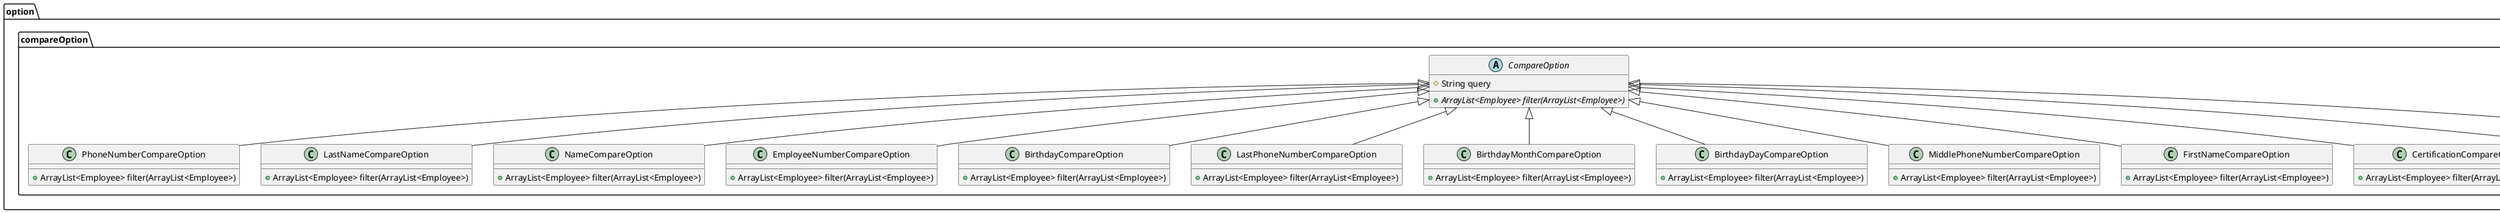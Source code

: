 @startuml
class option.compareOption.PhoneNumberCompareOption {
+ ArrayList<Employee> filter(ArrayList<Employee>)
}
class option.compareOption.LastNameCompareOption {
+ ArrayList<Employee> filter(ArrayList<Employee>)
}
class option.compareOption.NameCompareOption {
+ ArrayList<Employee> filter(ArrayList<Employee>)
}
class option.compareOption.EmployeeNumberCompareOption {
+ ArrayList<Employee> filter(ArrayList<Employee>)
}
class option.compareOption.BirthdayCompareOption {
+ ArrayList<Employee> filter(ArrayList<Employee>)
}
class option.compareOption.LastPhoneNumberCompareOption {
+ ArrayList<Employee> filter(ArrayList<Employee>)
}
class option.compareOption.BirthdayMonthCompareOption {
+ ArrayList<Employee> filter(ArrayList<Employee>)
}
class option.compareOption.BirthdayDayCompareOption {
+ ArrayList<Employee> filter(ArrayList<Employee>)
}
abstract class option.compareOption.CompareOption {
# String query
+ {abstract}ArrayList<Employee> filter(ArrayList<Employee>)
}
class option.compareOption.MiddlePhoneNumberCompareOption {
+ ArrayList<Employee> filter(ArrayList<Employee>)
}
class option.compareOption.FirstNameCompareOption {
+ ArrayList<Employee> filter(ArrayList<Employee>)
}
class option.compareOption.CertificationCompareOption {
+ ArrayList<Employee> filter(ArrayList<Employee>)
}
class option.compareOption.BirthdayYearCompareOption {
+ ArrayList<Employee> filter(ArrayList<Employee>)
}
class option.compareOption.CareerLevelCompareOption {
+ ArrayList<Employee> filter(ArrayList<Employee>)
}


option.compareOption.CompareOption <|-- option.compareOption.PhoneNumberCompareOption
option.compareOption.CompareOption <|-- option.compareOption.LastNameCompareOption
option.compareOption.CompareOption <|-- option.compareOption.NameCompareOption
option.compareOption.CompareOption <|-- option.compareOption.EmployeeNumberCompareOption
option.compareOption.CompareOption <|-- option.compareOption.BirthdayCompareOption
option.compareOption.CompareOption <|-- option.compareOption.LastPhoneNumberCompareOption
option.compareOption.CompareOption <|-- option.compareOption.BirthdayMonthCompareOption
option.compareOption.CompareOption <|-- option.compareOption.BirthdayDayCompareOption
option.compareOption.CompareOption <|-- option.compareOption.MiddlePhoneNumberCompareOption
option.compareOption.CompareOption <|-- option.compareOption.FirstNameCompareOption
option.compareOption.CompareOption <|-- option.compareOption.CertificationCompareOption
option.compareOption.CompareOption <|-- option.compareOption.BirthdayYearCompareOption
option.compareOption.CompareOption <|-- option.compareOption.CareerLevelCompareOption
@enduml